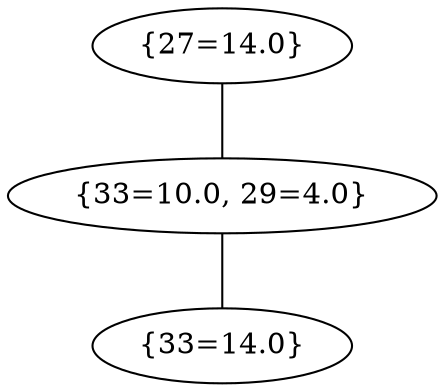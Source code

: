 graph {
	"{27=14.0}" ["state"="{27=14.0}"];
	"{33=10.0, 29=4.0}" ["state"="{33=10.0, 29=4.0}"];
	"{33=14.0}" ["state"="{33=14.0}"];
	"{27=14.0}" -- "{33=10.0, 29=4.0}" ;
	"{33=10.0, 29=4.0}" -- "{33=14.0}" ;
}
